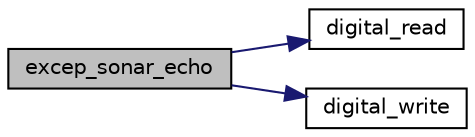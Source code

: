 digraph "excep_sonar_echo"
{
 // LATEX_PDF_SIZE
  edge [fontname="Helvetica",fontsize="10",labelfontname="Helvetica",labelfontsize="10"];
  node [fontname="Helvetica",fontsize="10",shape=record];
  rankdir="LR";
  Node1 [label="excep_sonar_echo",height=0.2,width=0.4,color="black", fillcolor="grey75", style="filled", fontcolor="black",tooltip="超音波センサエコーパルスの立ち上がりと立ち下がりエッジでの"];
  Node1 -> Node2 [color="midnightblue",fontsize="10",style="solid",fontname="Helvetica"];
  Node2 [label="digital_read",height=0.2,width=0.4,color="black", fillcolor="white", style="filled",URL="$general__io_8c.html#a8a6158497d90adbd086fe047124f4f3f",tooltip="汎用入力ポートの取得"];
  Node1 -> Node3 [color="midnightblue",fontsize="10",style="solid",fontname="Helvetica"];
  Node3 [label="digital_write",height=0.2,width=0.4,color="black", fillcolor="white", style="filled",URL="$general__io_8c.html#a3d87fb36438ea282f7efeb1858219f55",tooltip="汎用出力ポートの出力切り替え指示"];
}
